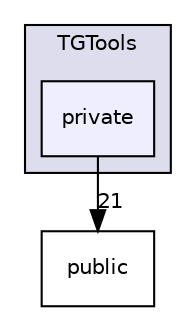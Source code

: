 digraph "TGTools/TGTools/private" {
  compound=true
  node [ fontsize="10", fontname="Helvetica"];
  edge [ labelfontsize="10", labelfontname="Helvetica"];
  subgraph clusterdir_bf88feaac428e349fe610ee5a19437c5 {
    graph [ bgcolor="#ddddee", pencolor="black", label="TGTools" fontname="Helvetica", fontsize="10", URL="dir_bf88feaac428e349fe610ee5a19437c5.html"]
  dir_49834fc061fda117e2d18c1b2479648e [shape=box, label="private", style="filled", fillcolor="#eeeeff", pencolor="black", URL="dir_49834fc061fda117e2d18c1b2479648e.html"];
  }
  dir_76a06db44b06656fd9389f7394d55823 [shape=box label="public" URL="dir_76a06db44b06656fd9389f7394d55823.html"];
  dir_49834fc061fda117e2d18c1b2479648e->dir_76a06db44b06656fd9389f7394d55823 [headlabel="21", labeldistance=1.5 headhref="dir_000002_000003.html"];
}
